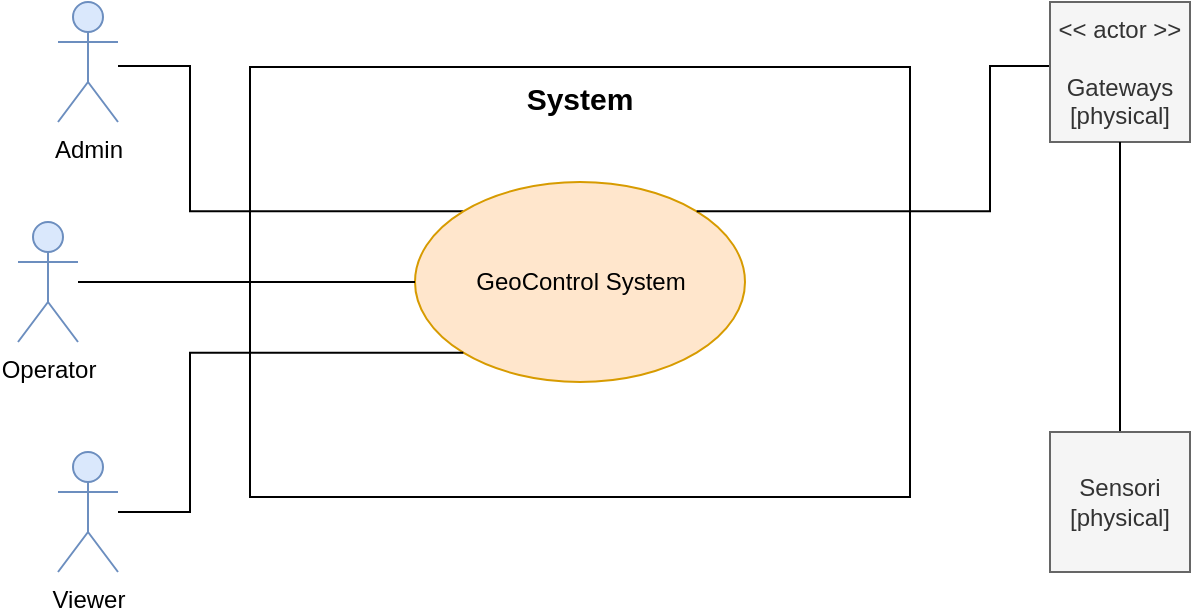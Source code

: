 <mxfile version="26.2.10">
  <diagram name="Pagina-1" id="eKQhKv4yFstf-MwhXl80">
    <mxGraphModel dx="938" dy="504" grid="1" gridSize="10" guides="1" tooltips="1" connect="1" arrows="1" fold="1" page="1" pageScale="1" pageWidth="827" pageHeight="1169" math="0" shadow="0">
      <root>
        <mxCell id="0" />
        <mxCell id="1" parent="0" />
        <mxCell id="9ygIsU8EHFat2RVDAEx8-3" value="&lt;b&gt;&lt;font style=&quot;font-size: 15px;&quot;&gt;System&lt;/font&gt;&lt;/b&gt;" style="rounded=0;whiteSpace=wrap;html=1;verticalAlign=top;" vertex="1" parent="1">
          <mxGeometry x="290" y="160.5" width="330" height="215" as="geometry" />
        </mxCell>
        <mxCell id="9ygIsU8EHFat2RVDAEx8-20" style="edgeStyle=orthogonalEdgeStyle;rounded=0;orthogonalLoop=1;jettySize=auto;html=1;entryX=0;entryY=0;entryDx=0;entryDy=0;endArrow=none;startFill=0;" edge="1" parent="1" source="9ygIsU8EHFat2RVDAEx8-1" target="9ygIsU8EHFat2RVDAEx8-5">
          <mxGeometry relative="1" as="geometry">
            <Array as="points">
              <mxPoint x="260" y="160" />
              <mxPoint x="260" y="233" />
            </Array>
          </mxGeometry>
        </mxCell>
        <mxCell id="9ygIsU8EHFat2RVDAEx8-1" value="Admin" style="shape=umlActor;verticalLabelPosition=bottom;verticalAlign=top;html=1;outlineConnect=0;fillColor=#dae8fc;strokeColor=#6c8ebf;" vertex="1" parent="1">
          <mxGeometry x="194" y="128" width="30" height="60" as="geometry" />
        </mxCell>
        <mxCell id="9ygIsU8EHFat2RVDAEx8-5" value="GeoControl System" style="ellipse;whiteSpace=wrap;html=1;fillColor=#ffe6cc;strokeColor=#d79b00;" vertex="1" parent="1">
          <mxGeometry x="372.5" y="218" width="165" height="100" as="geometry" />
        </mxCell>
        <mxCell id="9ygIsU8EHFat2RVDAEx8-19" style="edgeStyle=orthogonalEdgeStyle;rounded=0;orthogonalLoop=1;jettySize=auto;html=1;entryX=0;entryY=0.5;entryDx=0;entryDy=0;endArrow=none;startFill=0;" edge="1" parent="1" source="9ygIsU8EHFat2RVDAEx8-6" target="9ygIsU8EHFat2RVDAEx8-5">
          <mxGeometry relative="1" as="geometry" />
        </mxCell>
        <mxCell id="9ygIsU8EHFat2RVDAEx8-6" value="Operator" style="shape=umlActor;verticalLabelPosition=bottom;verticalAlign=top;html=1;outlineConnect=0;fillColor=#dae8fc;strokeColor=#6c8ebf;" vertex="1" parent="1">
          <mxGeometry x="174" y="238" width="30" height="60" as="geometry" />
        </mxCell>
        <mxCell id="9ygIsU8EHFat2RVDAEx8-18" style="edgeStyle=orthogonalEdgeStyle;rounded=0;orthogonalLoop=1;jettySize=auto;html=1;entryX=0;entryY=1;entryDx=0;entryDy=0;endArrow=none;startFill=0;" edge="1" parent="1" source="9ygIsU8EHFat2RVDAEx8-11" target="9ygIsU8EHFat2RVDAEx8-5">
          <mxGeometry relative="1" as="geometry">
            <Array as="points">
              <mxPoint x="260" y="383" />
              <mxPoint x="260" y="303" />
            </Array>
          </mxGeometry>
        </mxCell>
        <mxCell id="9ygIsU8EHFat2RVDAEx8-11" value="Viewer" style="shape=umlActor;verticalLabelPosition=bottom;verticalAlign=top;html=1;outlineConnect=0;fillColor=#dae8fc;strokeColor=#6c8ebf;" vertex="1" parent="1">
          <mxGeometry x="194" y="353" width="30" height="60" as="geometry" />
        </mxCell>
        <mxCell id="9ygIsU8EHFat2RVDAEx8-23" style="edgeStyle=orthogonalEdgeStyle;rounded=0;orthogonalLoop=1;jettySize=auto;html=1;entryX=1;entryY=0;entryDx=0;entryDy=0;endArrow=none;startFill=0;" edge="1" parent="1" source="9ygIsU8EHFat2RVDAEx8-13" target="9ygIsU8EHFat2RVDAEx8-5">
          <mxGeometry relative="1" as="geometry">
            <Array as="points">
              <mxPoint x="660" y="160" />
              <mxPoint x="660" y="233" />
            </Array>
          </mxGeometry>
        </mxCell>
        <mxCell id="9ygIsU8EHFat2RVDAEx8-13" value="&amp;lt;&amp;lt; actor &amp;gt;&amp;gt;&lt;br&gt;&lt;br&gt;&lt;div&gt;Gateways&lt;br&gt;[physical]&lt;/div&gt;" style="whiteSpace=wrap;html=1;aspect=fixed;fillColor=#f5f5f5;fontColor=#333333;strokeColor=#666666;" vertex="1" parent="1">
          <mxGeometry x="690" y="128" width="70" height="70" as="geometry" />
        </mxCell>
        <mxCell id="9ygIsU8EHFat2RVDAEx8-25" style="edgeStyle=orthogonalEdgeStyle;rounded=0;orthogonalLoop=1;jettySize=auto;html=1;entryX=0.5;entryY=1;entryDx=0;entryDy=0;endArrow=none;startFill=0;" edge="1" parent="1" source="9ygIsU8EHFat2RVDAEx8-21" target="9ygIsU8EHFat2RVDAEx8-13">
          <mxGeometry relative="1" as="geometry" />
        </mxCell>
        <mxCell id="9ygIsU8EHFat2RVDAEx8-21" value="&lt;div&gt;Sensori&lt;div&gt;[physical]&lt;/div&gt;&lt;/div&gt;" style="whiteSpace=wrap;html=1;aspect=fixed;fillColor=#f5f5f5;fontColor=#333333;strokeColor=#666666;" vertex="1" parent="1">
          <mxGeometry x="690" y="343" width="70" height="70" as="geometry" />
        </mxCell>
      </root>
    </mxGraphModel>
  </diagram>
</mxfile>
